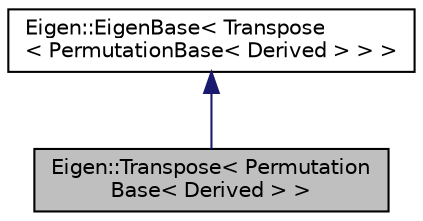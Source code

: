 digraph "Eigen::Transpose&lt; PermutationBase&lt; Derived &gt; &gt;"
{
  edge [fontname="Helvetica",fontsize="10",labelfontname="Helvetica",labelfontsize="10"];
  node [fontname="Helvetica",fontsize="10",shape=record];
  Node1 [label="Eigen::Transpose\< Permutation\lBase\< Derived \> \>",height=0.2,width=0.4,color="black", fillcolor="grey75", style="filled" fontcolor="black"];
  Node2 -> Node1 [dir="back",color="midnightblue",fontsize="10",style="solid",fontname="Helvetica"];
  Node2 [label="Eigen::EigenBase\< Transpose\l\< PermutationBase\< Derived \> \> \>",height=0.2,width=0.4,color="black", fillcolor="white", style="filled",URL="$structEigen_1_1EigenBase.html"];
}

